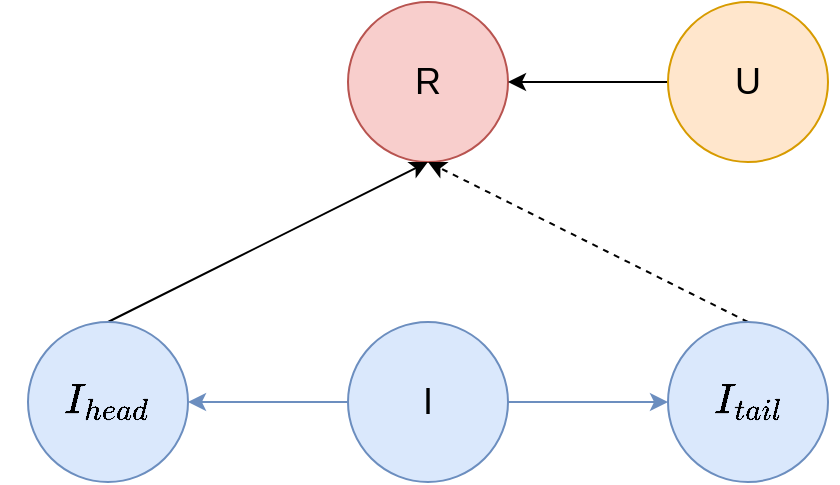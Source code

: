 <mxfile version="24.7.7">
  <diagram name="第 1 页" id="56BlYWJSqFPztJBqIIqX">
    <mxGraphModel dx="1386" dy="748" grid="1" gridSize="10" guides="1" tooltips="1" connect="1" arrows="1" fold="1" page="1" pageScale="1" pageWidth="1654" pageHeight="1169" math="1" shadow="0">
      <root>
        <mxCell id="0" />
        <mxCell id="1" parent="0" />
        <mxCell id="Yaq9q1l7534vEPPW3w2g-6" value="&lt;font style=&quot;font-size: 18px;&quot;&gt;R&lt;/font&gt;" style="ellipse;whiteSpace=wrap;html=1;aspect=fixed;fillColor=#f8cecc;strokeColor=#b85450;" vertex="1" parent="1">
          <mxGeometry x="440" y="120" width="80" height="80" as="geometry" />
        </mxCell>
        <mxCell id="Yaq9q1l7534vEPPW3w2g-12" style="edgeStyle=orthogonalEdgeStyle;rounded=0;orthogonalLoop=1;jettySize=auto;html=1;exitX=0;exitY=0.5;exitDx=0;exitDy=0;" edge="1" parent="1" source="Yaq9q1l7534vEPPW3w2g-7" target="Yaq9q1l7534vEPPW3w2g-6">
          <mxGeometry relative="1" as="geometry" />
        </mxCell>
        <mxCell id="Yaq9q1l7534vEPPW3w2g-7" value="&lt;font style=&quot;font-size: 18px;&quot;&gt;U&lt;/font&gt;" style="ellipse;whiteSpace=wrap;html=1;aspect=fixed;fillColor=#ffe6cc;strokeColor=#d79b00;" vertex="1" parent="1">
          <mxGeometry x="600" y="120" width="80" height="80" as="geometry" />
        </mxCell>
        <mxCell id="Yaq9q1l7534vEPPW3w2g-13" style="edgeStyle=orthogonalEdgeStyle;rounded=0;orthogonalLoop=1;jettySize=auto;html=1;exitX=0;exitY=0.5;exitDx=0;exitDy=0;fillColor=#dae8fc;strokeColor=#6c8ebf;" edge="1" parent="1" source="Yaq9q1l7534vEPPW3w2g-8" target="Yaq9q1l7534vEPPW3w2g-10">
          <mxGeometry relative="1" as="geometry" />
        </mxCell>
        <mxCell id="Yaq9q1l7534vEPPW3w2g-14" style="edgeStyle=orthogonalEdgeStyle;rounded=0;orthogonalLoop=1;jettySize=auto;html=1;exitX=1;exitY=0.5;exitDx=0;exitDy=0;fillColor=#dae8fc;strokeColor=#6c8ebf;" edge="1" parent="1" source="Yaq9q1l7534vEPPW3w2g-8" target="Yaq9q1l7534vEPPW3w2g-9">
          <mxGeometry relative="1" as="geometry" />
        </mxCell>
        <mxCell id="Yaq9q1l7534vEPPW3w2g-8" value="&lt;font style=&quot;font-size: 18px;&quot;&gt;I&lt;/font&gt;" style="ellipse;whiteSpace=wrap;html=1;aspect=fixed;fillColor=#dae8fc;strokeColor=#6c8ebf;" vertex="1" parent="1">
          <mxGeometry x="440" y="280" width="80" height="80" as="geometry" />
        </mxCell>
        <mxCell id="Yaq9q1l7534vEPPW3w2g-15" style="rounded=0;orthogonalLoop=1;jettySize=auto;html=1;exitX=0.5;exitY=0;exitDx=0;exitDy=0;entryX=0.5;entryY=1;entryDx=0;entryDy=0;dashed=1;" edge="1" parent="1" source="Yaq9q1l7534vEPPW3w2g-9" target="Yaq9q1l7534vEPPW3w2g-6">
          <mxGeometry relative="1" as="geometry" />
        </mxCell>
        <mxCell id="Yaq9q1l7534vEPPW3w2g-9" value="&lt;span style=&quot;font-size: 18px;&quot;&gt;$$I_{tail}$$&lt;/span&gt;" style="ellipse;whiteSpace=wrap;html=1;aspect=fixed;fillColor=#dae8fc;strokeColor=#6c8ebf;" vertex="1" parent="1">
          <mxGeometry x="600" y="280" width="80" height="80" as="geometry" />
        </mxCell>
        <mxCell id="Yaq9q1l7534vEPPW3w2g-11" style="rounded=0;orthogonalLoop=1;jettySize=auto;html=1;exitX=0.5;exitY=0;exitDx=0;exitDy=0;" edge="1" parent="1" source="Yaq9q1l7534vEPPW3w2g-10">
          <mxGeometry relative="1" as="geometry">
            <mxPoint x="480" y="200" as="targetPoint" />
          </mxGeometry>
        </mxCell>
        <mxCell id="Yaq9q1l7534vEPPW3w2g-10" value="&lt;span style=&quot;font-size: 18px;&quot;&gt;$$I_{head}$$&lt;/span&gt;" style="ellipse;whiteSpace=wrap;html=1;aspect=fixed;fillColor=#dae8fc;strokeColor=#6c8ebf;" vertex="1" parent="1">
          <mxGeometry x="280" y="280" width="80" height="80" as="geometry" />
        </mxCell>
      </root>
    </mxGraphModel>
  </diagram>
</mxfile>
